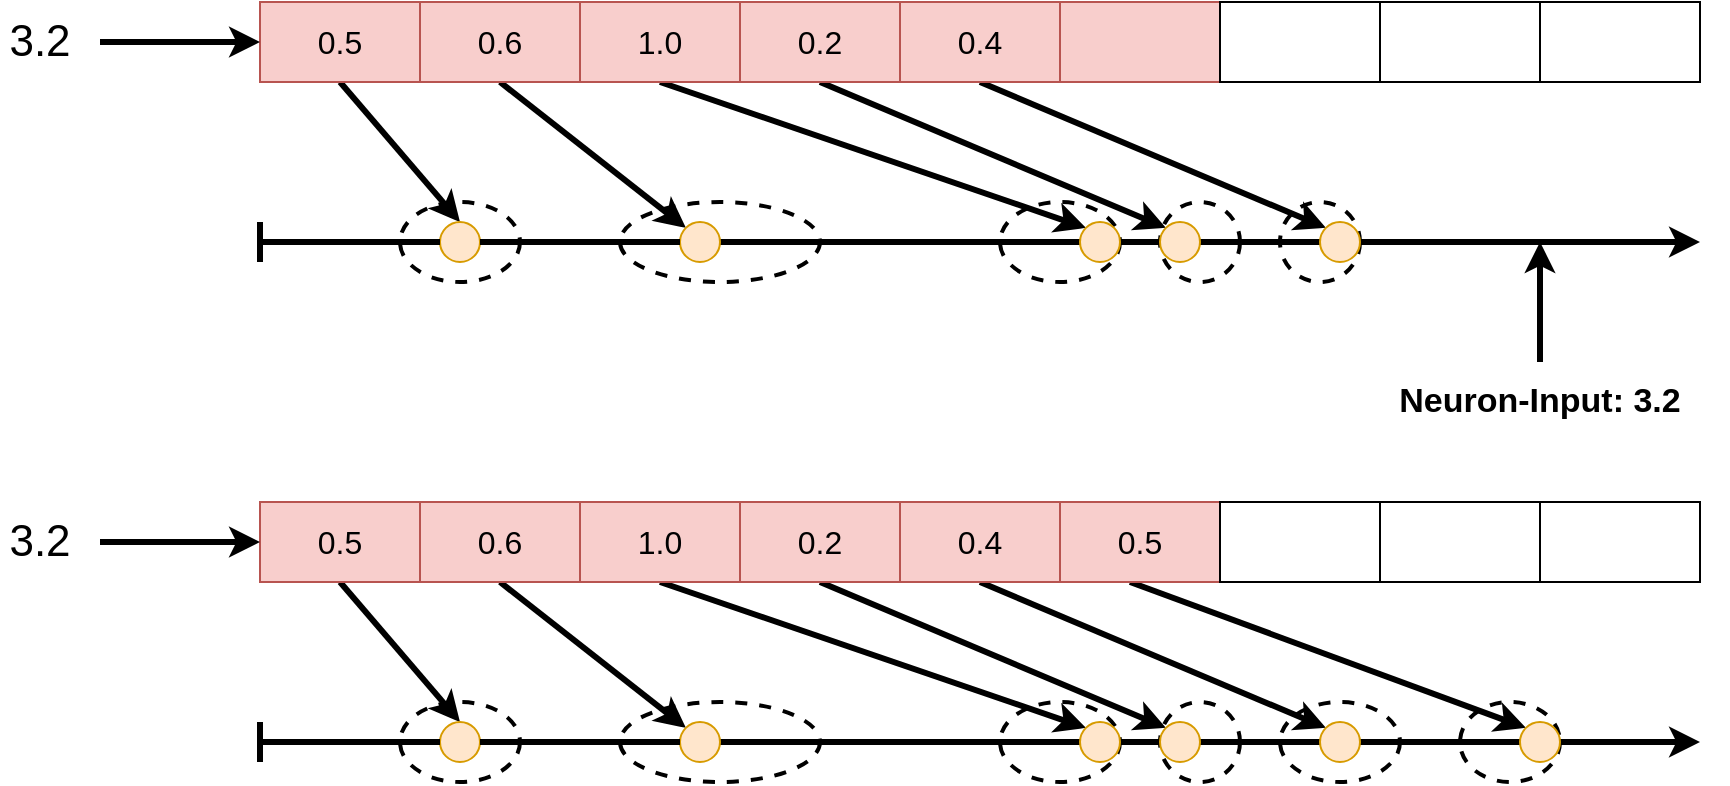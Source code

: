 <mxfile version="14.5.1" type="device"><diagram id="CBslpg_TgrgeNVAzF737" name="Seite-1"><mxGraphModel dx="1929" dy="927" grid="1" gridSize="10" guides="1" tooltips="1" connect="1" arrows="1" fold="1" page="1" pageScale="1" pageWidth="827" pageHeight="1169" math="0" shadow="0"><root><mxCell id="0"/><mxCell id="1" parent="0"/><mxCell id="M7isndeO0RTOxJ_tpJdW-34" style="edgeStyle=none;rounded=0;orthogonalLoop=1;jettySize=auto;html=1;entryX=0;entryY=0;entryDx=0;entryDy=0;strokeWidth=3;exitX=0.5;exitY=1;exitDx=0;exitDy=0;" edge="1" parent="1" target="M7isndeO0RTOxJ_tpJdW-35"><mxGeometry relative="1" as="geometry"><mxPoint x="475" y="330" as="sourcePoint"/></mxGeometry></mxCell><mxCell id="8isY6Dd4hhjWALLa5Xrs-66" value="" style="ellipse;whiteSpace=wrap;html=1;dashed=1;strokeWidth=2;fillColor=none;fontSize=16;" parent="1" vertex="1"><mxGeometry x="220" y="140" width="100" height="40" as="geometry"/></mxCell><mxCell id="8isY6Dd4hhjWALLa5Xrs-67" value="" style="ellipse;whiteSpace=wrap;html=1;dashed=1;strokeWidth=2;fillColor=none;fontSize=16;" parent="1" vertex="1"><mxGeometry x="410" y="140" width="60" height="40" as="geometry"/></mxCell><mxCell id="8isY6Dd4hhjWALLa5Xrs-68" value="" style="ellipse;whiteSpace=wrap;html=1;dashed=1;strokeWidth=2;fillColor=none;fontSize=16;" parent="1" vertex="1"><mxGeometry x="490" y="140" width="40" height="40" as="geometry"/></mxCell><mxCell id="8isY6Dd4hhjWALLa5Xrs-69" value="" style="ellipse;whiteSpace=wrap;html=1;dashed=1;strokeWidth=2;fillColor=none;" parent="1" vertex="1"><mxGeometry x="550" y="140" width="40" height="40" as="geometry"/></mxCell><mxCell id="8isY6Dd4hhjWALLa5Xrs-70" value="" style="ellipse;whiteSpace=wrap;html=1;dashed=1;strokeWidth=2;fillColor=none;fontSize=16;" parent="1" vertex="1"><mxGeometry x="110" y="140" width="60" height="40" as="geometry"/></mxCell><mxCell id="8isY6Dd4hhjWALLa5Xrs-71" style="rounded=0;orthogonalLoop=1;jettySize=auto;html=1;entryX=0.5;entryY=0;entryDx=0;entryDy=0;strokeWidth=3;exitX=0.5;exitY=1;exitDx=0;exitDy=0;fontSize=16;" parent="1" source="8isY6Dd4hhjWALLa5Xrs-72" target="8isY6Dd4hhjWALLa5Xrs-86" edge="1"><mxGeometry relative="1" as="geometry"/></mxCell><mxCell id="8isY6Dd4hhjWALLa5Xrs-72" value="0.5" style="rounded=0;whiteSpace=wrap;html=1;fillColor=#f8cecc;strokeColor=#b85450;fontSize=16;" parent="1" vertex="1"><mxGeometry x="40" y="40" width="80" height="40" as="geometry"/></mxCell><mxCell id="8isY6Dd4hhjWALLa5Xrs-73" style="edgeStyle=none;rounded=0;orthogonalLoop=1;jettySize=auto;html=1;entryX=0;entryY=0;entryDx=0;entryDy=0;strokeWidth=3;exitX=0.5;exitY=1;exitDx=0;exitDy=0;fontSize=16;" parent="1" source="8isY6Dd4hhjWALLa5Xrs-74" target="8isY6Dd4hhjWALLa5Xrs-88" edge="1"><mxGeometry relative="1" as="geometry"/></mxCell><mxCell id="8isY6Dd4hhjWALLa5Xrs-74" value="0.6" style="rounded=0;whiteSpace=wrap;html=1;fillColor=#f8cecc;strokeColor=#b85450;fontSize=16;" parent="1" vertex="1"><mxGeometry x="120" y="40" width="80" height="40" as="geometry"/></mxCell><mxCell id="8isY6Dd4hhjWALLa5Xrs-75" style="edgeStyle=none;rounded=0;orthogonalLoop=1;jettySize=auto;html=1;entryX=0;entryY=0;entryDx=0;entryDy=0;strokeWidth=3;exitX=0.5;exitY=1;exitDx=0;exitDy=0;fontSize=16;" parent="1" source="8isY6Dd4hhjWALLa5Xrs-76" target="8isY6Dd4hhjWALLa5Xrs-90" edge="1"><mxGeometry relative="1" as="geometry"/></mxCell><mxCell id="8isY6Dd4hhjWALLa5Xrs-76" value="1.0" style="rounded=0;whiteSpace=wrap;html=1;fillColor=#f8cecc;strokeColor=#b85450;fontSize=16;" parent="1" vertex="1"><mxGeometry x="200" y="40" width="80" height="40" as="geometry"/></mxCell><mxCell id="8isY6Dd4hhjWALLa5Xrs-77" style="edgeStyle=none;rounded=0;orthogonalLoop=1;jettySize=auto;html=1;entryX=0;entryY=0;entryDx=0;entryDy=0;strokeWidth=3;exitX=0.5;exitY=1;exitDx=0;exitDy=0;fontSize=16;" parent="1" source="8isY6Dd4hhjWALLa5Xrs-78" target="8isY6Dd4hhjWALLa5Xrs-91" edge="1"><mxGeometry relative="1" as="geometry"/></mxCell><mxCell id="8isY6Dd4hhjWALLa5Xrs-78" value="0.2" style="rounded=0;whiteSpace=wrap;html=1;fillColor=#f8cecc;strokeColor=#b85450;fontSize=16;" parent="1" vertex="1"><mxGeometry x="280" y="40" width="80" height="40" as="geometry"/></mxCell><mxCell id="8isY6Dd4hhjWALLa5Xrs-79" style="edgeStyle=none;rounded=0;orthogonalLoop=1;jettySize=auto;html=1;entryX=0;entryY=0;entryDx=0;entryDy=0;strokeWidth=3;exitX=0.5;exitY=1;exitDx=0;exitDy=0;" parent="1" source="8isY6Dd4hhjWALLa5Xrs-80" target="8isY6Dd4hhjWALLa5Xrs-92" edge="1"><mxGeometry relative="1" as="geometry"/></mxCell><mxCell id="8isY6Dd4hhjWALLa5Xrs-80" value="0.4" style="rounded=0;whiteSpace=wrap;html=1;fillColor=#f8cecc;strokeColor=#b85450;fontSize=16;" parent="1" vertex="1"><mxGeometry x="360" y="40" width="80" height="40" as="geometry"/></mxCell><mxCell id="8isY6Dd4hhjWALLa5Xrs-81" value="" style="endArrow=classic;html=1;strokeWidth=3;startArrow=none;startFill=0;endFill=1;" parent="1" source="8isY6Dd4hhjWALLa5Xrs-88" edge="1"><mxGeometry width="50" height="50" relative="1" as="geometry"><mxPoint x="40" y="160" as="sourcePoint"/><mxPoint x="760" y="160" as="targetPoint"/><Array as="points"><mxPoint x="730" y="160"/></Array></mxGeometry></mxCell><mxCell id="8isY6Dd4hhjWALLa5Xrs-82" value="" style="rounded=0;whiteSpace=wrap;html=1;fontSize=16;fillColor=#f8cecc;strokeColor=#b85450;" parent="1" vertex="1"><mxGeometry x="440" y="40" width="80" height="40" as="geometry"/></mxCell><mxCell id="8isY6Dd4hhjWALLa5Xrs-83" value="" style="rounded=0;whiteSpace=wrap;html=1;" parent="1" vertex="1"><mxGeometry x="520" y="40" width="80" height="40" as="geometry"/></mxCell><mxCell id="8isY6Dd4hhjWALLa5Xrs-84" value="" style="rounded=0;whiteSpace=wrap;html=1;" parent="1" vertex="1"><mxGeometry x="600" y="40" width="80" height="40" as="geometry"/></mxCell><mxCell id="8isY6Dd4hhjWALLa5Xrs-85" value="" style="rounded=0;whiteSpace=wrap;html=1;" parent="1" vertex="1"><mxGeometry x="680" y="40" width="80" height="40" as="geometry"/></mxCell><mxCell id="8isY6Dd4hhjWALLa5Xrs-86" value="" style="ellipse;whiteSpace=wrap;html=1;aspect=fixed;fillColor=#ffe6cc;strokeColor=#d79b00;fontSize=16;" parent="1" vertex="1"><mxGeometry x="130" y="150" width="20" height="20" as="geometry"/></mxCell><mxCell id="8isY6Dd4hhjWALLa5Xrs-87" value="" style="endArrow=none;html=1;strokeWidth=3;fontSize=16;" parent="1" target="8isY6Dd4hhjWALLa5Xrs-86" edge="1"><mxGeometry width="50" height="50" relative="1" as="geometry"><mxPoint x="40" y="160" as="sourcePoint"/><mxPoint x="760" y="160" as="targetPoint"/></mxGeometry></mxCell><mxCell id="8isY6Dd4hhjWALLa5Xrs-88" value="" style="ellipse;whiteSpace=wrap;html=1;aspect=fixed;fillColor=#ffe6cc;strokeColor=#d79b00;fontSize=16;" parent="1" vertex="1"><mxGeometry x="250" y="150" width="20" height="20" as="geometry"/></mxCell><mxCell id="8isY6Dd4hhjWALLa5Xrs-89" value="" style="endArrow=none;html=1;strokeWidth=3;fontSize=16;" parent="1" source="8isY6Dd4hhjWALLa5Xrs-86" target="8isY6Dd4hhjWALLa5Xrs-88" edge="1"><mxGeometry width="50" height="50" relative="1" as="geometry"><mxPoint x="130" y="160" as="sourcePoint"/><mxPoint x="760" y="160" as="targetPoint"/></mxGeometry></mxCell><mxCell id="8isY6Dd4hhjWALLa5Xrs-90" value="" style="ellipse;whiteSpace=wrap;html=1;aspect=fixed;fillColor=#ffe6cc;strokeColor=#d79b00;fontSize=16;" parent="1" vertex="1"><mxGeometry x="450" y="150" width="20" height="20" as="geometry"/></mxCell><mxCell id="8isY6Dd4hhjWALLa5Xrs-91" value="" style="ellipse;whiteSpace=wrap;html=1;aspect=fixed;fillColor=#ffe6cc;strokeColor=#d79b00;fontSize=16;" parent="1" vertex="1"><mxGeometry x="490" y="150" width="20" height="20" as="geometry"/></mxCell><mxCell id="8isY6Dd4hhjWALLa5Xrs-92" value="" style="ellipse;whiteSpace=wrap;html=1;aspect=fixed;fillColor=#ffe6cc;strokeColor=#d79b00;" parent="1" vertex="1"><mxGeometry x="570" y="150" width="20" height="20" as="geometry"/></mxCell><mxCell id="8isY6Dd4hhjWALLa5Xrs-93" value="" style="endArrow=classic;html=1;strokeWidth=3;" parent="1" edge="1"><mxGeometry width="50" height="50" relative="1" as="geometry"><mxPoint x="680" y="220" as="sourcePoint"/><mxPoint x="680" y="160" as="targetPoint"/></mxGeometry></mxCell><mxCell id="8isY6Dd4hhjWALLa5Xrs-129" value="Neuron-Input: 3.2" style="text;html=1;strokeColor=none;fillColor=none;align=center;verticalAlign=middle;whiteSpace=wrap;rounded=0;dashed=1;fontSize=17;fontStyle=1" parent="1" vertex="1"><mxGeometry x="586" y="220" width="188" height="40" as="geometry"/></mxCell><mxCell id="8isY6Dd4hhjWALLa5Xrs-131" value="" style="endArrow=none;html=1;strokeWidth=3;fontSize=16;" parent="1" edge="1"><mxGeometry width="50" height="50" relative="1" as="geometry"><mxPoint x="40" y="170" as="sourcePoint"/><mxPoint x="40" y="150" as="targetPoint"/></mxGeometry></mxCell><mxCell id="M7isndeO0RTOxJ_tpJdW-1" value="" style="endArrow=classic;html=1;strokeWidth=3;entryX=0;entryY=0.5;entryDx=0;entryDy=0;" edge="1" parent="1"><mxGeometry width="50" height="50" relative="1" as="geometry"><mxPoint x="-40" y="60" as="sourcePoint"/><mxPoint x="40" y="60" as="targetPoint"/></mxGeometry></mxCell><mxCell id="M7isndeO0RTOxJ_tpJdW-2" value="3.2" style="text;html=1;strokeColor=none;fillColor=none;align=center;verticalAlign=middle;whiteSpace=wrap;rounded=0;fontSize=22;" vertex="1" parent="1"><mxGeometry x="-90" y="50" width="40" height="20" as="geometry"/></mxCell><mxCell id="M7isndeO0RTOxJ_tpJdW-3" value="" style="ellipse;whiteSpace=wrap;html=1;dashed=1;strokeWidth=2;fillColor=none;fontSize=16;" vertex="1" parent="1"><mxGeometry x="220" y="390" width="100" height="40" as="geometry"/></mxCell><mxCell id="M7isndeO0RTOxJ_tpJdW-4" value="" style="ellipse;whiteSpace=wrap;html=1;dashed=1;strokeWidth=2;fillColor=none;fontSize=16;" vertex="1" parent="1"><mxGeometry x="410" y="390" width="60" height="40" as="geometry"/></mxCell><mxCell id="M7isndeO0RTOxJ_tpJdW-5" value="" style="ellipse;whiteSpace=wrap;html=1;dashed=1;strokeWidth=2;fillColor=none;fontSize=16;" vertex="1" parent="1"><mxGeometry x="490" y="390" width="40" height="40" as="geometry"/></mxCell><mxCell id="M7isndeO0RTOxJ_tpJdW-6" value="" style="ellipse;whiteSpace=wrap;html=1;dashed=1;strokeWidth=2;fillColor=none;" vertex="1" parent="1"><mxGeometry x="550" y="390" width="60" height="40" as="geometry"/></mxCell><mxCell id="M7isndeO0RTOxJ_tpJdW-7" value="" style="ellipse;whiteSpace=wrap;html=1;dashed=1;strokeWidth=2;fillColor=none;fontSize=16;" vertex="1" parent="1"><mxGeometry x="110" y="390" width="60" height="40" as="geometry"/></mxCell><mxCell id="M7isndeO0RTOxJ_tpJdW-8" style="rounded=0;orthogonalLoop=1;jettySize=auto;html=1;entryX=0.5;entryY=0;entryDx=0;entryDy=0;strokeWidth=3;exitX=0.5;exitY=1;exitDx=0;exitDy=0;fontSize=16;" edge="1" parent="1" source="M7isndeO0RTOxJ_tpJdW-9" target="M7isndeO0RTOxJ_tpJdW-23"><mxGeometry relative="1" as="geometry"/></mxCell><mxCell id="M7isndeO0RTOxJ_tpJdW-9" value="0.5" style="rounded=0;whiteSpace=wrap;html=1;fillColor=#f8cecc;strokeColor=#b85450;fontSize=16;" vertex="1" parent="1"><mxGeometry x="40" y="290" width="80" height="40" as="geometry"/></mxCell><mxCell id="M7isndeO0RTOxJ_tpJdW-10" style="edgeStyle=none;rounded=0;orthogonalLoop=1;jettySize=auto;html=1;entryX=0;entryY=0;entryDx=0;entryDy=0;strokeWidth=3;exitX=0.5;exitY=1;exitDx=0;exitDy=0;fontSize=16;" edge="1" parent="1" source="M7isndeO0RTOxJ_tpJdW-11" target="M7isndeO0RTOxJ_tpJdW-25"><mxGeometry relative="1" as="geometry"/></mxCell><mxCell id="M7isndeO0RTOxJ_tpJdW-11" value="0.6" style="rounded=0;whiteSpace=wrap;html=1;fillColor=#f8cecc;strokeColor=#b85450;fontSize=16;" vertex="1" parent="1"><mxGeometry x="120" y="290" width="80" height="40" as="geometry"/></mxCell><mxCell id="M7isndeO0RTOxJ_tpJdW-12" style="edgeStyle=none;rounded=0;orthogonalLoop=1;jettySize=auto;html=1;entryX=0;entryY=0;entryDx=0;entryDy=0;strokeWidth=3;exitX=0.5;exitY=1;exitDx=0;exitDy=0;fontSize=16;" edge="1" parent="1" source="M7isndeO0RTOxJ_tpJdW-13" target="M7isndeO0RTOxJ_tpJdW-27"><mxGeometry relative="1" as="geometry"/></mxCell><mxCell id="M7isndeO0RTOxJ_tpJdW-13" value="1.0" style="rounded=0;whiteSpace=wrap;html=1;fillColor=#f8cecc;strokeColor=#b85450;fontSize=16;" vertex="1" parent="1"><mxGeometry x="200" y="290" width="80" height="40" as="geometry"/></mxCell><mxCell id="M7isndeO0RTOxJ_tpJdW-14" style="edgeStyle=none;rounded=0;orthogonalLoop=1;jettySize=auto;html=1;entryX=0;entryY=0;entryDx=0;entryDy=0;strokeWidth=3;exitX=0.5;exitY=1;exitDx=0;exitDy=0;fontSize=16;" edge="1" parent="1" source="M7isndeO0RTOxJ_tpJdW-15" target="M7isndeO0RTOxJ_tpJdW-28"><mxGeometry relative="1" as="geometry"/></mxCell><mxCell id="M7isndeO0RTOxJ_tpJdW-15" value="0.2" style="rounded=0;whiteSpace=wrap;html=1;fillColor=#f8cecc;strokeColor=#b85450;fontSize=16;" vertex="1" parent="1"><mxGeometry x="280" y="290" width="80" height="40" as="geometry"/></mxCell><mxCell id="M7isndeO0RTOxJ_tpJdW-16" style="edgeStyle=none;rounded=0;orthogonalLoop=1;jettySize=auto;html=1;entryX=0;entryY=0;entryDx=0;entryDy=0;strokeWidth=3;exitX=0.5;exitY=1;exitDx=0;exitDy=0;" edge="1" parent="1" source="M7isndeO0RTOxJ_tpJdW-17" target="M7isndeO0RTOxJ_tpJdW-29"><mxGeometry relative="1" as="geometry"/></mxCell><mxCell id="M7isndeO0RTOxJ_tpJdW-17" value="0.4" style="rounded=0;whiteSpace=wrap;html=1;fillColor=#f8cecc;strokeColor=#b85450;fontSize=16;" vertex="1" parent="1"><mxGeometry x="360" y="290" width="80" height="40" as="geometry"/></mxCell><mxCell id="M7isndeO0RTOxJ_tpJdW-18" value="" style="endArrow=classic;html=1;strokeWidth=3;startArrow=none;startFill=0;endFill=1;" edge="1" parent="1" source="M7isndeO0RTOxJ_tpJdW-25"><mxGeometry width="50" height="50" relative="1" as="geometry"><mxPoint x="40" y="410" as="sourcePoint"/><mxPoint x="760" y="410" as="targetPoint"/><Array as="points"><mxPoint x="730" y="410"/></Array></mxGeometry></mxCell><mxCell id="M7isndeO0RTOxJ_tpJdW-19" value="0.5" style="rounded=0;whiteSpace=wrap;html=1;fontSize=16;fillColor=#f8cecc;strokeColor=#b85450;" vertex="1" parent="1"><mxGeometry x="440" y="290" width="80" height="40" as="geometry"/></mxCell><mxCell id="M7isndeO0RTOxJ_tpJdW-20" value="" style="rounded=0;whiteSpace=wrap;html=1;" vertex="1" parent="1"><mxGeometry x="520" y="290" width="80" height="40" as="geometry"/></mxCell><mxCell id="M7isndeO0RTOxJ_tpJdW-21" value="" style="rounded=0;whiteSpace=wrap;html=1;" vertex="1" parent="1"><mxGeometry x="600" y="290" width="80" height="40" as="geometry"/></mxCell><mxCell id="M7isndeO0RTOxJ_tpJdW-22" value="" style="rounded=0;whiteSpace=wrap;html=1;" vertex="1" parent="1"><mxGeometry x="680" y="290" width="80" height="40" as="geometry"/></mxCell><mxCell id="M7isndeO0RTOxJ_tpJdW-23" value="" style="ellipse;whiteSpace=wrap;html=1;aspect=fixed;fillColor=#ffe6cc;strokeColor=#d79b00;fontSize=16;" vertex="1" parent="1"><mxGeometry x="130" y="400" width="20" height="20" as="geometry"/></mxCell><mxCell id="M7isndeO0RTOxJ_tpJdW-24" value="" style="endArrow=none;html=1;strokeWidth=3;fontSize=16;" edge="1" parent="1" target="M7isndeO0RTOxJ_tpJdW-23"><mxGeometry width="50" height="50" relative="1" as="geometry"><mxPoint x="40" y="410" as="sourcePoint"/><mxPoint x="760" y="410" as="targetPoint"/></mxGeometry></mxCell><mxCell id="M7isndeO0RTOxJ_tpJdW-25" value="" style="ellipse;whiteSpace=wrap;html=1;aspect=fixed;fillColor=#ffe6cc;strokeColor=#d79b00;fontSize=16;" vertex="1" parent="1"><mxGeometry x="250" y="400" width="20" height="20" as="geometry"/></mxCell><mxCell id="M7isndeO0RTOxJ_tpJdW-26" value="" style="endArrow=none;html=1;strokeWidth=3;fontSize=16;" edge="1" parent="1" source="M7isndeO0RTOxJ_tpJdW-23" target="M7isndeO0RTOxJ_tpJdW-25"><mxGeometry width="50" height="50" relative="1" as="geometry"><mxPoint x="130" y="410" as="sourcePoint"/><mxPoint x="760" y="410" as="targetPoint"/></mxGeometry></mxCell><mxCell id="M7isndeO0RTOxJ_tpJdW-27" value="" style="ellipse;whiteSpace=wrap;html=1;aspect=fixed;fillColor=#ffe6cc;strokeColor=#d79b00;fontSize=16;" vertex="1" parent="1"><mxGeometry x="450" y="400" width="20" height="20" as="geometry"/></mxCell><mxCell id="M7isndeO0RTOxJ_tpJdW-28" value="" style="ellipse;whiteSpace=wrap;html=1;aspect=fixed;fillColor=#ffe6cc;strokeColor=#d79b00;fontSize=16;" vertex="1" parent="1"><mxGeometry x="490" y="400" width="20" height="20" as="geometry"/></mxCell><mxCell id="M7isndeO0RTOxJ_tpJdW-29" value="" style="ellipse;whiteSpace=wrap;html=1;aspect=fixed;fillColor=#ffe6cc;strokeColor=#d79b00;" vertex="1" parent="1"><mxGeometry x="570" y="400" width="20" height="20" as="geometry"/></mxCell><mxCell id="M7isndeO0RTOxJ_tpJdW-30" value="" style="endArrow=none;html=1;strokeWidth=3;fontSize=16;" edge="1" parent="1"><mxGeometry width="50" height="50" relative="1" as="geometry"><mxPoint x="40" y="420" as="sourcePoint"/><mxPoint x="40" y="400" as="targetPoint"/></mxGeometry></mxCell><mxCell id="M7isndeO0RTOxJ_tpJdW-31" value="" style="endArrow=classic;html=1;strokeWidth=3;entryX=0;entryY=0.5;entryDx=0;entryDy=0;" edge="1" parent="1"><mxGeometry width="50" height="50" relative="1" as="geometry"><mxPoint x="-40" y="310" as="sourcePoint"/><mxPoint x="40" y="310" as="targetPoint"/></mxGeometry></mxCell><mxCell id="M7isndeO0RTOxJ_tpJdW-32" value="3.2" style="text;html=1;strokeColor=none;fillColor=none;align=center;verticalAlign=middle;whiteSpace=wrap;rounded=0;fontSize=22;" vertex="1" parent="1"><mxGeometry x="-90" y="300" width="40" height="20" as="geometry"/></mxCell><mxCell id="M7isndeO0RTOxJ_tpJdW-33" value="" style="ellipse;whiteSpace=wrap;html=1;dashed=1;strokeWidth=2;fillColor=none;" vertex="1" parent="1"><mxGeometry x="640" y="390" width="50" height="40" as="geometry"/></mxCell><mxCell id="M7isndeO0RTOxJ_tpJdW-35" value="" style="ellipse;whiteSpace=wrap;html=1;aspect=fixed;fillColor=#ffe6cc;strokeColor=#d79b00;" vertex="1" parent="1"><mxGeometry x="670" y="400" width="20" height="20" as="geometry"/></mxCell></root></mxGraphModel></diagram></mxfile>